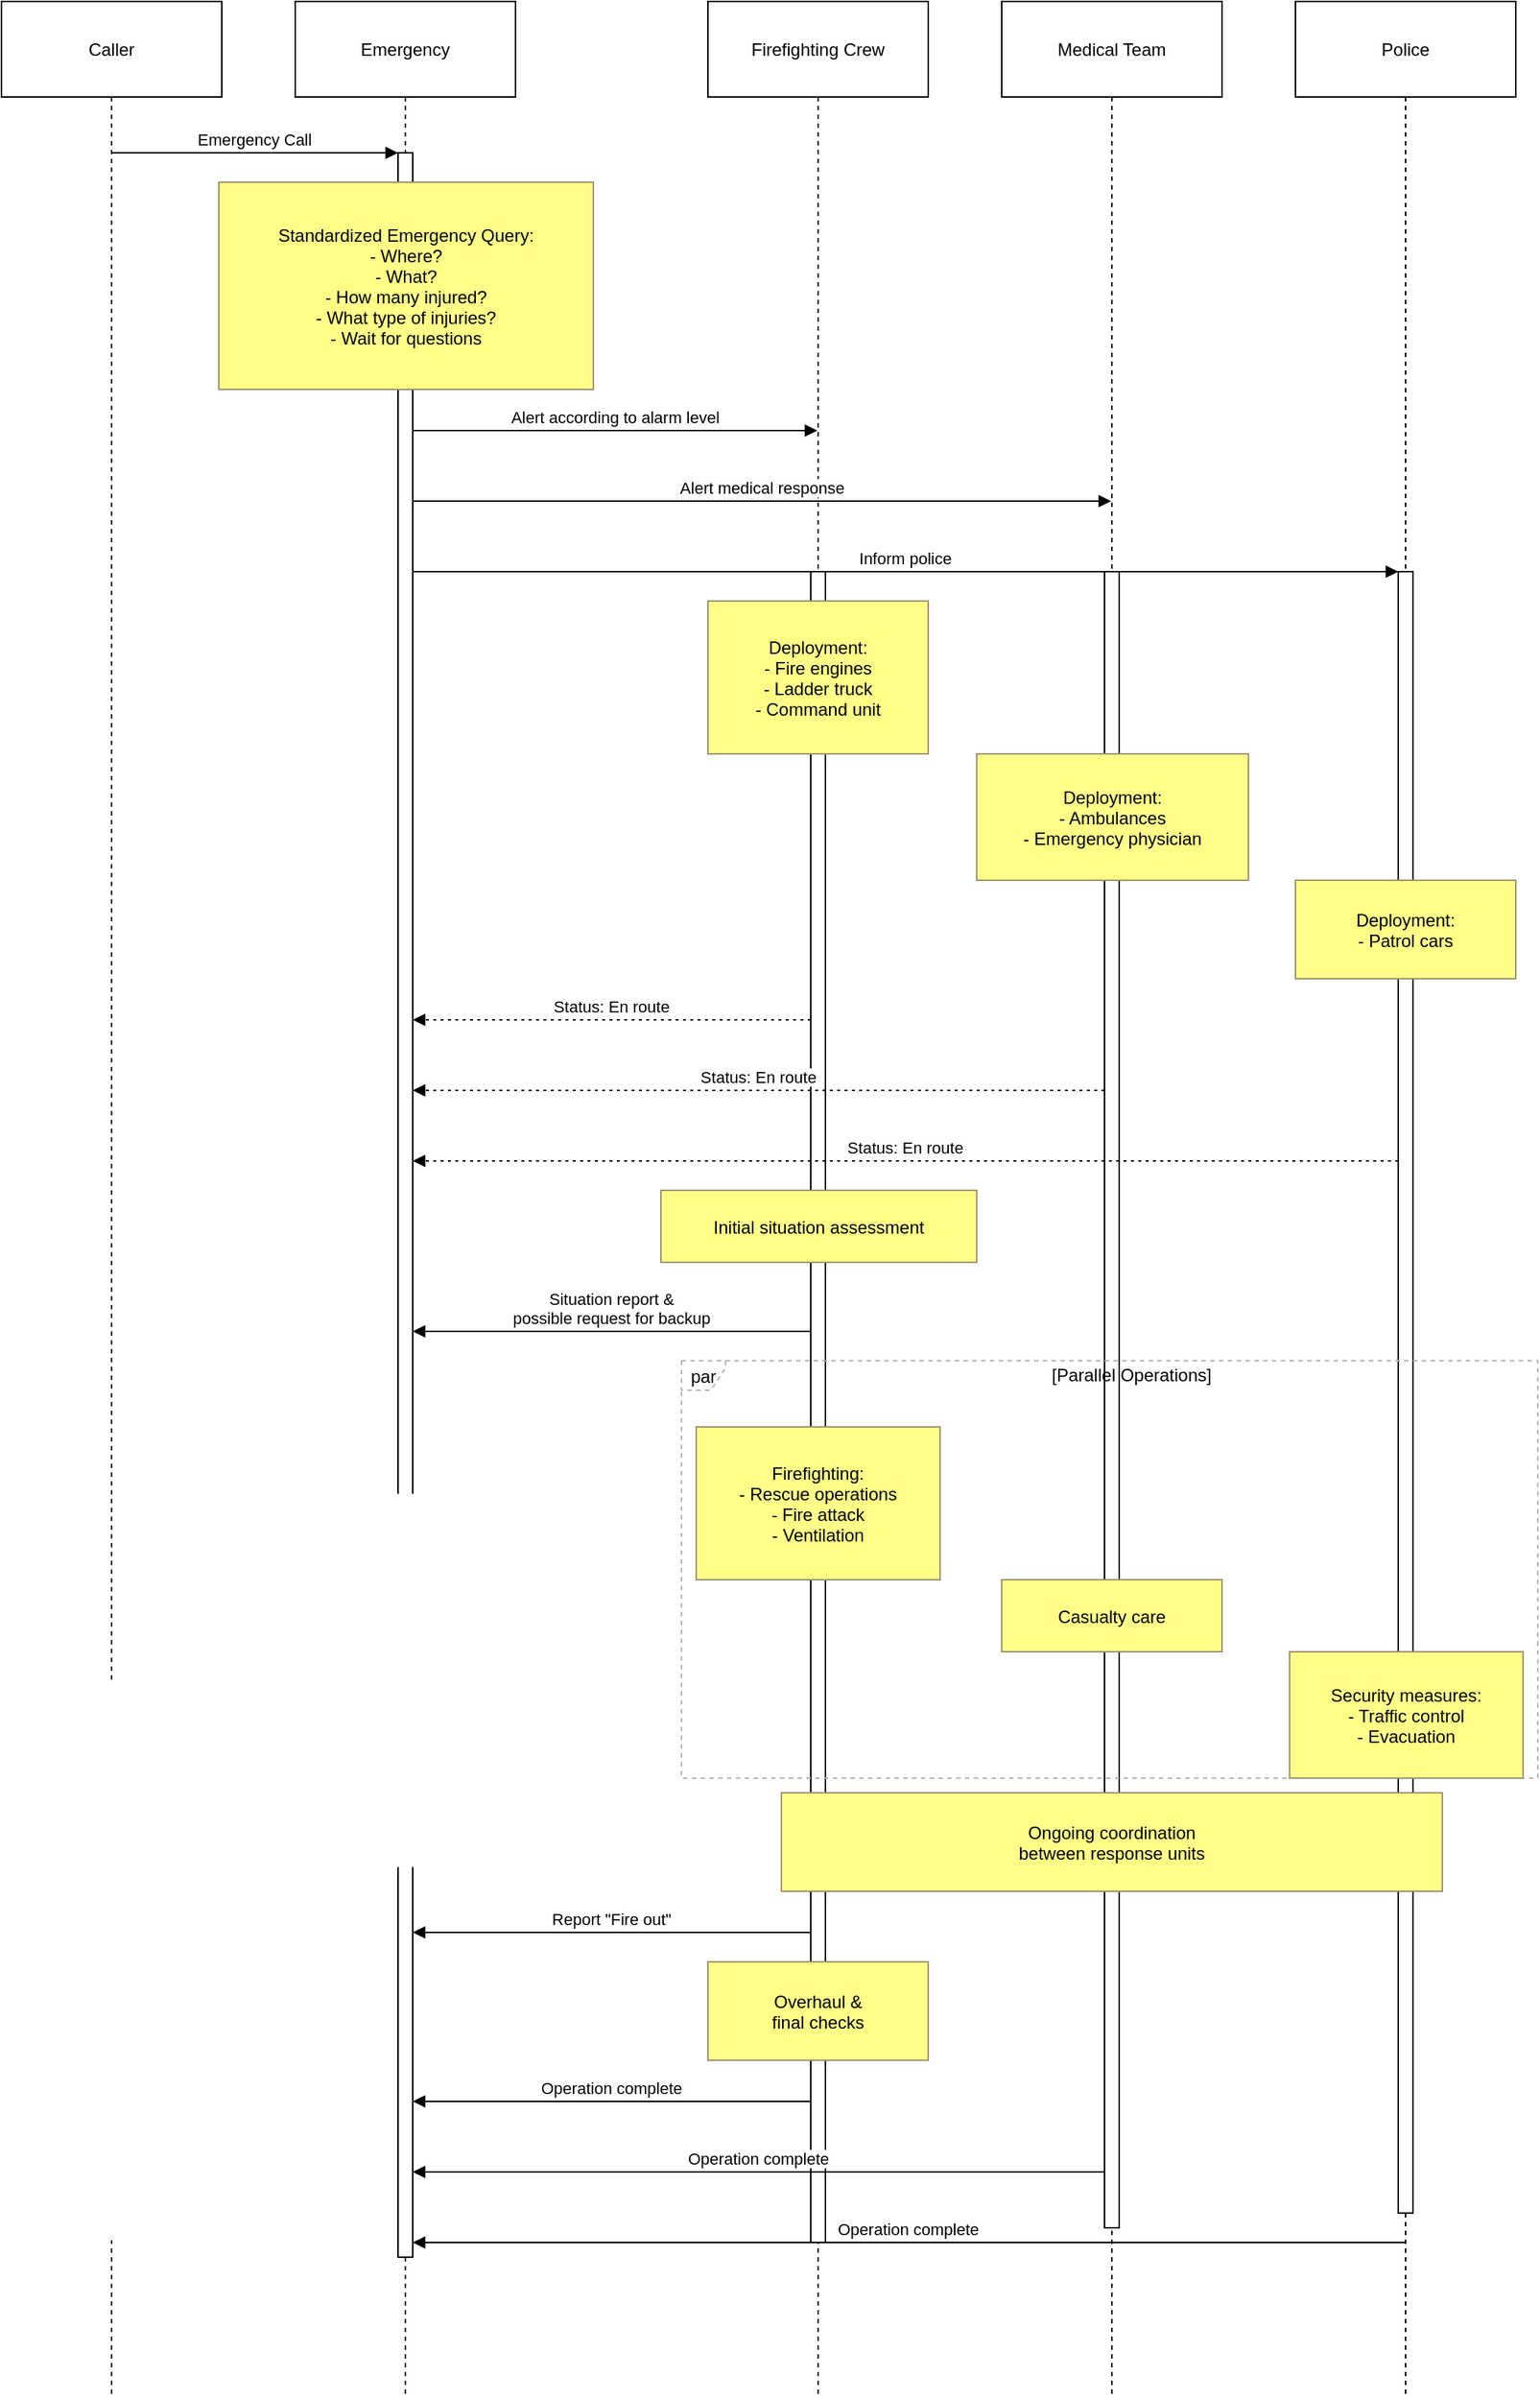 <mxfile version="24.8.3">
  <diagram name="Page-1" id="2YBvvXClWsGukQMizWep">
    <mxGraphModel dx="1314" dy="831" grid="1" gridSize="10" guides="1" tooltips="1" connect="1" arrows="1" fold="1" page="1" pageScale="1" pageWidth="850" pageHeight="1100" math="0" shadow="0">
      <root>
        <mxCell id="0" />
        <mxCell id="1" parent="0" />
        <mxCell id="bjVUPFGAhQ7X9oyQEovi-2" value="Caller" style="shape=umlLifeline;perimeter=lifelinePerimeter;whiteSpace=wrap;container=1;dropTarget=0;collapsible=0;recursiveResize=0;outlineConnect=0;portConstraint=eastwest;newEdgeStyle={&quot;edgeStyle&quot;:&quot;elbowEdgeStyle&quot;,&quot;elbow&quot;:&quot;vertical&quot;,&quot;curved&quot;:0,&quot;rounded&quot;:0};size=65;" vertex="1" parent="1">
          <mxGeometry x="20" y="470" width="150" height="1630" as="geometry" />
        </mxCell>
        <mxCell id="bjVUPFGAhQ7X9oyQEovi-3" value="Emergency" style="shape=umlLifeline;perimeter=lifelinePerimeter;whiteSpace=wrap;container=1;dropTarget=0;collapsible=0;recursiveResize=0;outlineConnect=0;portConstraint=eastwest;newEdgeStyle={&quot;edgeStyle&quot;:&quot;elbowEdgeStyle&quot;,&quot;elbow&quot;:&quot;vertical&quot;,&quot;curved&quot;:0,&quot;rounded&quot;:0};size=65;" vertex="1" parent="1">
          <mxGeometry x="220" y="470" width="150" height="1630" as="geometry" />
        </mxCell>
        <mxCell id="bjVUPFGAhQ7X9oyQEovi-4" value="" style="points=[];perimeter=orthogonalPerimeter;outlineConnect=0;targetShapes=umlLifeline;portConstraint=eastwest;newEdgeStyle={&quot;edgeStyle&quot;:&quot;elbowEdgeStyle&quot;,&quot;elbow&quot;:&quot;vertical&quot;,&quot;curved&quot;:0,&quot;rounded&quot;:0}" vertex="1" parent="bjVUPFGAhQ7X9oyQEovi-3">
          <mxGeometry x="70" y="103" width="10" height="1432" as="geometry" />
        </mxCell>
        <mxCell id="bjVUPFGAhQ7X9oyQEovi-5" value="Firefighting Crew" style="shape=umlLifeline;perimeter=lifelinePerimeter;whiteSpace=wrap;container=1;dropTarget=0;collapsible=0;recursiveResize=0;outlineConnect=0;portConstraint=eastwest;newEdgeStyle={&quot;edgeStyle&quot;:&quot;elbowEdgeStyle&quot;,&quot;elbow&quot;:&quot;vertical&quot;,&quot;curved&quot;:0,&quot;rounded&quot;:0};size=65;" vertex="1" parent="1">
          <mxGeometry x="501" y="470" width="150" height="1630" as="geometry" />
        </mxCell>
        <mxCell id="bjVUPFGAhQ7X9oyQEovi-6" value="" style="points=[];perimeter=orthogonalPerimeter;outlineConnect=0;targetShapes=umlLifeline;portConstraint=eastwest;newEdgeStyle={&quot;edgeStyle&quot;:&quot;elbowEdgeStyle&quot;,&quot;elbow&quot;:&quot;vertical&quot;,&quot;curved&quot;:0,&quot;rounded&quot;:0}" vertex="1" parent="bjVUPFGAhQ7X9oyQEovi-5">
          <mxGeometry x="70" y="388" width="10" height="1137" as="geometry" />
        </mxCell>
        <mxCell id="bjVUPFGAhQ7X9oyQEovi-7" value="Medical Team" style="shape=umlLifeline;perimeter=lifelinePerimeter;whiteSpace=wrap;container=1;dropTarget=0;collapsible=0;recursiveResize=0;outlineConnect=0;portConstraint=eastwest;newEdgeStyle={&quot;edgeStyle&quot;:&quot;elbowEdgeStyle&quot;,&quot;elbow&quot;:&quot;vertical&quot;,&quot;curved&quot;:0,&quot;rounded&quot;:0};size=65;" vertex="1" parent="1">
          <mxGeometry x="701" y="470" width="150" height="1630" as="geometry" />
        </mxCell>
        <mxCell id="bjVUPFGAhQ7X9oyQEovi-8" value="" style="points=[];perimeter=orthogonalPerimeter;outlineConnect=0;targetShapes=umlLifeline;portConstraint=eastwest;newEdgeStyle={&quot;edgeStyle&quot;:&quot;elbowEdgeStyle&quot;,&quot;elbow&quot;:&quot;vertical&quot;,&quot;curved&quot;:0,&quot;rounded&quot;:0}" vertex="1" parent="bjVUPFGAhQ7X9oyQEovi-7">
          <mxGeometry x="70" y="388" width="10" height="1127" as="geometry" />
        </mxCell>
        <mxCell id="bjVUPFGAhQ7X9oyQEovi-9" value="Police" style="shape=umlLifeline;perimeter=lifelinePerimeter;whiteSpace=wrap;container=1;dropTarget=0;collapsible=0;recursiveResize=0;outlineConnect=0;portConstraint=eastwest;newEdgeStyle={&quot;edgeStyle&quot;:&quot;elbowEdgeStyle&quot;,&quot;elbow&quot;:&quot;vertical&quot;,&quot;curved&quot;:0,&quot;rounded&quot;:0};size=65;" vertex="1" parent="1">
          <mxGeometry x="901" y="470" width="150" height="1630" as="geometry" />
        </mxCell>
        <mxCell id="bjVUPFGAhQ7X9oyQEovi-10" value="" style="points=[];perimeter=orthogonalPerimeter;outlineConnect=0;targetShapes=umlLifeline;portConstraint=eastwest;newEdgeStyle={&quot;edgeStyle&quot;:&quot;elbowEdgeStyle&quot;,&quot;elbow&quot;:&quot;vertical&quot;,&quot;curved&quot;:0,&quot;rounded&quot;:0}" vertex="1" parent="bjVUPFGAhQ7X9oyQEovi-9">
          <mxGeometry x="70" y="388" width="10" height="1117" as="geometry" />
        </mxCell>
        <mxCell id="bjVUPFGAhQ7X9oyQEovi-11" value="par" style="shape=umlFrame;dashed=1;pointerEvents=0;dropTarget=0;strokeColor=#B3B3B3;height=20;width=30" vertex="1" parent="1">
          <mxGeometry x="483" y="1395" width="583" height="284" as="geometry" />
        </mxCell>
        <mxCell id="bjVUPFGAhQ7X9oyQEovi-12" value="[Parallel Operations]" style="text;strokeColor=none;fillColor=none;align=center;verticalAlign=middle;whiteSpace=wrap;" vertex="1" parent="bjVUPFGAhQ7X9oyQEovi-11">
          <mxGeometry x="30" width="553" height="20" as="geometry" />
        </mxCell>
        <mxCell id="bjVUPFGAhQ7X9oyQEovi-13" value="Emergency Call" style="verticalAlign=bottom;edgeStyle=elbowEdgeStyle;elbow=vertical;curved=0;rounded=0;endArrow=block;" edge="1" parent="1" source="bjVUPFGAhQ7X9oyQEovi-2" target="bjVUPFGAhQ7X9oyQEovi-4">
          <mxGeometry relative="1" as="geometry">
            <Array as="points">
              <mxPoint x="202" y="573" />
            </Array>
          </mxGeometry>
        </mxCell>
        <mxCell id="bjVUPFGAhQ7X9oyQEovi-14" value="Alert according to alarm level" style="verticalAlign=bottom;edgeStyle=elbowEdgeStyle;elbow=vertical;curved=0;rounded=0;endArrow=block;" edge="1" parent="1" source="bjVUPFGAhQ7X9oyQEovi-4" target="bjVUPFGAhQ7X9oyQEovi-5">
          <mxGeometry relative="1" as="geometry">
            <Array as="points">
              <mxPoint x="446" y="762" />
            </Array>
          </mxGeometry>
        </mxCell>
        <mxCell id="bjVUPFGAhQ7X9oyQEovi-15" value="Alert medical response" style="verticalAlign=bottom;edgeStyle=elbowEdgeStyle;elbow=vertical;curved=0;rounded=0;endArrow=block;" edge="1" parent="1" source="bjVUPFGAhQ7X9oyQEovi-4" target="bjVUPFGAhQ7X9oyQEovi-7">
          <mxGeometry relative="1" as="geometry">
            <Array as="points">
              <mxPoint x="546" y="810" />
            </Array>
          </mxGeometry>
        </mxCell>
        <mxCell id="bjVUPFGAhQ7X9oyQEovi-16" value="Inform police" style="verticalAlign=bottom;edgeStyle=elbowEdgeStyle;elbow=vertical;curved=0;rounded=0;endArrow=block;" edge="1" parent="1" source="bjVUPFGAhQ7X9oyQEovi-4" target="bjVUPFGAhQ7X9oyQEovi-10">
          <mxGeometry relative="1" as="geometry">
            <Array as="points">
              <mxPoint x="646" y="858" />
            </Array>
          </mxGeometry>
        </mxCell>
        <mxCell id="bjVUPFGAhQ7X9oyQEovi-17" value="Status: En route" style="verticalAlign=bottom;edgeStyle=elbowEdgeStyle;elbow=vertical;curved=0;rounded=0;dashed=1;dashPattern=2 3;endArrow=block;" edge="1" parent="1" source="bjVUPFGAhQ7X9oyQEovi-6" target="bjVUPFGAhQ7X9oyQEovi-4">
          <mxGeometry relative="1" as="geometry">
            <Array as="points">
              <mxPoint x="447" y="1163" />
            </Array>
          </mxGeometry>
        </mxCell>
        <mxCell id="bjVUPFGAhQ7X9oyQEovi-18" value="Status: En route" style="verticalAlign=bottom;edgeStyle=elbowEdgeStyle;elbow=vertical;curved=0;rounded=0;dashed=1;dashPattern=2 3;endArrow=block;" edge="1" parent="1" source="bjVUPFGAhQ7X9oyQEovi-8" target="bjVUPFGAhQ7X9oyQEovi-4">
          <mxGeometry relative="1" as="geometry">
            <Array as="points">
              <mxPoint x="547" y="1211" />
            </Array>
          </mxGeometry>
        </mxCell>
        <mxCell id="bjVUPFGAhQ7X9oyQEovi-19" value="Status: En route" style="verticalAlign=bottom;edgeStyle=elbowEdgeStyle;elbow=vertical;curved=0;rounded=0;dashed=1;dashPattern=2 3;endArrow=block;" edge="1" parent="1" source="bjVUPFGAhQ7X9oyQEovi-10" target="bjVUPFGAhQ7X9oyQEovi-4">
          <mxGeometry relative="1" as="geometry">
            <Array as="points">
              <mxPoint x="647" y="1259" />
            </Array>
          </mxGeometry>
        </mxCell>
        <mxCell id="bjVUPFGAhQ7X9oyQEovi-20" value="Situation report &amp;&#xa;possible request for backup" style="verticalAlign=bottom;edgeStyle=elbowEdgeStyle;elbow=vertical;curved=0;rounded=0;endArrow=block;" edge="1" parent="1" source="bjVUPFGAhQ7X9oyQEovi-6" target="bjVUPFGAhQ7X9oyQEovi-4">
          <mxGeometry relative="1" as="geometry">
            <Array as="points">
              <mxPoint x="447" y="1375" />
            </Array>
          </mxGeometry>
        </mxCell>
        <mxCell id="bjVUPFGAhQ7X9oyQEovi-21" value="Report &quot;Fire out&quot;" style="verticalAlign=bottom;edgeStyle=elbowEdgeStyle;elbow=vertical;curved=0;rounded=0;endArrow=block;" edge="1" parent="1" source="bjVUPFGAhQ7X9oyQEovi-6" target="bjVUPFGAhQ7X9oyQEovi-4">
          <mxGeometry relative="1" as="geometry">
            <Array as="points">
              <mxPoint x="447" y="1784" />
            </Array>
          </mxGeometry>
        </mxCell>
        <mxCell id="bjVUPFGAhQ7X9oyQEovi-22" value="Operation complete" style="verticalAlign=bottom;edgeStyle=elbowEdgeStyle;elbow=vertical;curved=0;rounded=0;endArrow=block;" edge="1" parent="1" source="bjVUPFGAhQ7X9oyQEovi-6" target="bjVUPFGAhQ7X9oyQEovi-4">
          <mxGeometry relative="1" as="geometry">
            <Array as="points">
              <mxPoint x="447" y="1899" />
            </Array>
          </mxGeometry>
        </mxCell>
        <mxCell id="bjVUPFGAhQ7X9oyQEovi-23" value="Operation complete" style="verticalAlign=bottom;edgeStyle=elbowEdgeStyle;elbow=vertical;curved=0;rounded=0;endArrow=block;" edge="1" parent="1" source="bjVUPFGAhQ7X9oyQEovi-8" target="bjVUPFGAhQ7X9oyQEovi-4">
          <mxGeometry relative="1" as="geometry">
            <Array as="points">
              <mxPoint x="547" y="1947" />
            </Array>
          </mxGeometry>
        </mxCell>
        <mxCell id="bjVUPFGAhQ7X9oyQEovi-24" value="Operation complete" style="verticalAlign=bottom;edgeStyle=elbowEdgeStyle;elbow=vertical;curved=0;rounded=0;endArrow=block;" edge="1" parent="1" source="bjVUPFGAhQ7X9oyQEovi-9" target="bjVUPFGAhQ7X9oyQEovi-4">
          <mxGeometry relative="1" as="geometry">
            <Array as="points">
              <mxPoint x="647" y="1995" />
            </Array>
          </mxGeometry>
        </mxCell>
        <mxCell id="bjVUPFGAhQ7X9oyQEovi-25" value="Standardized Emergency Query:&#xa;- Where?&#xa;- What?&#xa;- How many injured?&#xa;- What type of injuries?&#xa;- Wait for questions" style="fillColor=#ffff88;strokeColor=#9E916F;" vertex="1" parent="1">
          <mxGeometry x="168" y="593" width="255" height="141" as="geometry" />
        </mxCell>
        <mxCell id="bjVUPFGAhQ7X9oyQEovi-26" value="Deployment:&#xa;- Fire engines&#xa;- Ladder truck&#xa;- Command unit" style="fillColor=#ffff88;strokeColor=#9E916F;" vertex="1" parent="1">
          <mxGeometry x="501" y="878" width="150" height="104" as="geometry" />
        </mxCell>
        <mxCell id="bjVUPFGAhQ7X9oyQEovi-27" value="Deployment:&#xa;- Ambulances&#xa;- Emergency physician" style="fillColor=#ffff88;strokeColor=#9E916F;" vertex="1" parent="1">
          <mxGeometry x="684" y="982" width="185" height="86" as="geometry" />
        </mxCell>
        <mxCell id="bjVUPFGAhQ7X9oyQEovi-28" value="Deployment:&#xa;- Patrol cars" style="fillColor=#ffff88;strokeColor=#9E916F;" vertex="1" parent="1">
          <mxGeometry x="901" y="1068" width="150" height="67" as="geometry" />
        </mxCell>
        <mxCell id="bjVUPFGAhQ7X9oyQEovi-29" value="Initial situation assessment" style="fillColor=#ffff88;strokeColor=#9E916F;" vertex="1" parent="1">
          <mxGeometry x="469" y="1279" width="215" height="49" as="geometry" />
        </mxCell>
        <mxCell id="bjVUPFGAhQ7X9oyQEovi-30" value="Firefighting:&#xa;- Rescue operations&#xa;- Fire attack&#xa;- Ventilation" style="fillColor=#ffff88;strokeColor=#9E916F;" vertex="1" parent="1">
          <mxGeometry x="493" y="1440" width="166" height="104" as="geometry" />
        </mxCell>
        <mxCell id="bjVUPFGAhQ7X9oyQEovi-31" value="Casualty care" style="fillColor=#ffff88;strokeColor=#9E916F;" vertex="1" parent="1">
          <mxGeometry x="701" y="1544" width="150" height="49" as="geometry" />
        </mxCell>
        <mxCell id="bjVUPFGAhQ7X9oyQEovi-32" value="Security measures:&#xa;- Traffic control&#xa;- Evacuation" style="fillColor=#ffff88;strokeColor=#9E916F;" vertex="1" parent="1">
          <mxGeometry x="897" y="1593" width="159" height="86" as="geometry" />
        </mxCell>
        <mxCell id="bjVUPFGAhQ7X9oyQEovi-33" value="Ongoing coordination&#xa;between response units" style="fillColor=#ffff88;strokeColor=#9E916F;" vertex="1" parent="1">
          <mxGeometry x="551" y="1689" width="450" height="67" as="geometry" />
        </mxCell>
        <mxCell id="bjVUPFGAhQ7X9oyQEovi-34" value="Overhaul &amp;&#xa;final checks" style="fillColor=#ffff88;strokeColor=#9E916F;" vertex="1" parent="1">
          <mxGeometry x="501" y="1804" width="150" height="67" as="geometry" />
        </mxCell>
      </root>
    </mxGraphModel>
  </diagram>
</mxfile>
